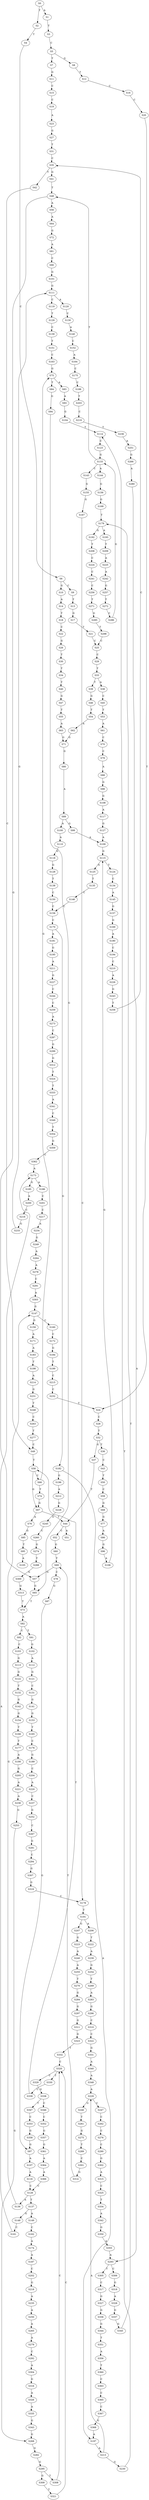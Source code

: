 strict digraph  {
	S0 -> S1 [ label = A ];
	S0 -> S2 [ label = T ];
	S1 -> S3 [ label = T ];
	S2 -> S4 [ label = T ];
	S3 -> S5 [ label = C ];
	S4 -> S6 [ label = C ];
	S5 -> S7 [ label = T ];
	S5 -> S8 [ label = G ];
	S6 -> S9 [ label = C ];
	S6 -> S10 [ label = G ];
	S7 -> S11 [ label = G ];
	S8 -> S12 [ label = T ];
	S9 -> S13 [ label = T ];
	S10 -> S14 [ label = A ];
	S11 -> S15 [ label = C ];
	S12 -> S16 [ label = C ];
	S13 -> S17 [ label = G ];
	S14 -> S18 [ label = T ];
	S15 -> S19 [ label = C ];
	S16 -> S20 [ label = C ];
	S17 -> S21 [ label = T ];
	S18 -> S22 [ label = C ];
	S19 -> S23 [ label = A ];
	S20 -> S24 [ label = T ];
	S21 -> S25 [ label = C ];
	S22 -> S26 [ label = G ];
	S23 -> S27 [ label = G ];
	S24 -> S28 [ label = C ];
	S25 -> S29 [ label = C ];
	S26 -> S30 [ label = T ];
	S27 -> S31 [ label = T ];
	S28 -> S32 [ label = T ];
	S29 -> S33 [ label = T ];
	S30 -> S34 [ label = T ];
	S31 -> S35 [ label = C ];
	S32 -> S36 [ label = T ];
	S32 -> S37 [ label = G ];
	S33 -> S38 [ label = A ];
	S33 -> S39 [ label = T ];
	S34 -> S40 [ label = T ];
	S35 -> S41 [ label = G ];
	S35 -> S42 [ label = T ];
	S36 -> S43 [ label = C ];
	S37 -> S44 [ label = T ];
	S38 -> S45 [ label = C ];
	S39 -> S46 [ label = G ];
	S40 -> S47 [ label = G ];
	S41 -> S48 [ label = T ];
	S42 -> S49 [ label = C ];
	S43 -> S50 [ label = T ];
	S44 -> S51 [ label = A ];
	S44 -> S52 [ label = C ];
	S45 -> S53 [ label = T ];
	S46 -> S54 [ label = T ];
	S47 -> S55 [ label = T ];
	S48 -> S56 [ label = A ];
	S48 -> S57 [ label = G ];
	S49 -> S58 [ label = T ];
	S50 -> S59 [ label = C ];
	S52 -> S60 [ label = G ];
	S53 -> S61 [ label = A ];
	S54 -> S62 [ label = A ];
	S55 -> S63 [ label = A ];
	S56 -> S64 [ label = A ];
	S57 -> S65 [ label = G ];
	S58 -> S66 [ label = C ];
	S58 -> S67 [ label = G ];
	S59 -> S68 [ label = G ];
	S60 -> S69 [ label = T ];
	S61 -> S70 [ label = C ];
	S62 -> S71 [ label = G ];
	S63 -> S71 [ label = G ];
	S64 -> S72 [ label = G ];
	S65 -> S73 [ label = T ];
	S66 -> S74 [ label = T ];
	S66 -> S75 [ label = G ];
	S67 -> S76 [ label = A ];
	S67 -> S44 [ label = T ];
	S68 -> S77 [ label = G ];
	S69 -> S78 [ label = C ];
	S69 -> S57 [ label = G ];
	S70 -> S79 [ label = C ];
	S71 -> S80 [ label = G ];
	S72 -> S81 [ label = A ];
	S73 -> S82 [ label = A ];
	S74 -> S67 [ label = G ];
	S75 -> S83 [ label = A ];
	S75 -> S84 [ label = T ];
	S76 -> S85 [ label = G ];
	S77 -> S86 [ label = A ];
	S78 -> S87 [ label = G ];
	S79 -> S88 [ label = A ];
	S80 -> S89 [ label = A ];
	S81 -> S90 [ label = C ];
	S82 -> S91 [ label = T ];
	S82 -> S92 [ label = C ];
	S83 -> S93 [ label = A ];
	S84 -> S94 [ label = G ];
	S85 -> S95 [ label = T ];
	S86 -> S96 [ label = G ];
	S87 -> S97 [ label = G ];
	S88 -> S98 [ label = G ];
	S89 -> S99 [ label = G ];
	S89 -> S100 [ label = A ];
	S90 -> S101 [ label = G ];
	S91 -> S102 [ label = G ];
	S92 -> S103 [ label = C ];
	S93 -> S104 [ label = G ];
	S94 -> S65 [ label = G ];
	S95 -> S105 [ label = A ];
	S96 -> S106 [ label = A ];
	S97 -> S107 [ label = A ];
	S98 -> S108 [ label = G ];
	S99 -> S109 [ label = A ];
	S100 -> S110 [ label = A ];
	S101 -> S111 [ label = G ];
	S102 -> S112 [ label = A ];
	S103 -> S113 [ label = G ];
	S104 -> S114 [ label = T ];
	S106 -> S115 [ label = G ];
	S107 -> S116 [ label = A ];
	S108 -> S117 [ label = A ];
	S109 -> S115 [ label = G ];
	S110 -> S118 [ label = G ];
	S111 -> S119 [ label = C ];
	S111 -> S120 [ label = A ];
	S112 -> S121 [ label = G ];
	S113 -> S122 [ label = G ];
	S114 -> S123 [ label = C ];
	S115 -> S124 [ label = T ];
	S115 -> S125 [ label = G ];
	S116 -> S126 [ label = C ];
	S117 -> S127 [ label = G ];
	S118 -> S128 [ label = G ];
	S119 -> S129 [ label = T ];
	S120 -> S130 [ label = C ];
	S121 -> S131 [ label = C ];
	S122 -> S132 [ label = T ];
	S123 -> S133 [ label = G ];
	S124 -> S134 [ label = C ];
	S125 -> S135 [ label = T ];
	S126 -> S136 [ label = A ];
	S126 -> S137 [ label = T ];
	S127 -> S109 [ label = A ];
	S128 -> S138 [ label = T ];
	S129 -> S139 [ label = C ];
	S130 -> S140 [ label = A ];
	S131 -> S141 [ label = G ];
	S132 -> S142 [ label = G ];
	S133 -> S143 [ label = C ];
	S133 -> S48 [ label = T ];
	S133 -> S144 [ label = A ];
	S134 -> S145 [ label = A ];
	S135 -> S146 [ label = C ];
	S136 -> S147 [ label = G ];
	S137 -> S148 [ label = G ];
	S137 -> S149 [ label = A ];
	S138 -> S150 [ label = C ];
	S139 -> S151 [ label = T ];
	S140 -> S152 [ label = C ];
	S141 -> S153 [ label = G ];
	S142 -> S154 [ label = G ];
	S143 -> S155 [ label = G ];
	S144 -> S156 [ label = G ];
	S145 -> S157 [ label = G ];
	S146 -> S158 [ label = C ];
	S147 -> S159 [ label = G ];
	S147 -> S160 [ label = C ];
	S148 -> S161 [ label = C ];
	S149 -> S162 [ label = C ];
	S150 -> S158 [ label = C ];
	S151 -> S163 [ label = C ];
	S152 -> S164 [ label = A ];
	S153 -> S165 [ label = T ];
	S154 -> S166 [ label = T ];
	S155 -> S167 [ label = G ];
	S156 -> S168 [ label = G ];
	S157 -> S169 [ label = G ];
	S158 -> S170 [ label = C ];
	S159 -> S171 [ label = A ];
	S160 -> S172 [ label = C ];
	S161 -> S173 [ label = A ];
	S162 -> S174 [ label = A ];
	S163 -> S75 [ label = G ];
	S164 -> S175 [ label = C ];
	S165 -> S176 [ label = C ];
	S166 -> S177 [ label = T ];
	S167 -> S178 [ label = C ];
	S168 -> S179 [ label = T ];
	S169 -> S180 [ label = A ];
	S170 -> S181 [ label = A ];
	S170 -> S182 [ label = G ];
	S171 -> S183 [ label = A ];
	S172 -> S184 [ label = G ];
	S173 -> S185 [ label = G ];
	S173 -> S186 [ label = A ];
	S174 -> S187 [ label = A ];
	S175 -> S188 [ label = C ];
	S176 -> S189 [ label = G ];
	S177 -> S190 [ label = A ];
	S178 -> S191 [ label = T ];
	S179 -> S192 [ label = G ];
	S179 -> S193 [ label = A ];
	S180 -> S194 [ label = C ];
	S181 -> S195 [ label = G ];
	S182 -> S196 [ label = G ];
	S182 -> S197 [ label = A ];
	S183 -> S198 [ label = T ];
	S184 -> S199 [ label = T ];
	S185 -> S200 [ label = A ];
	S186 -> S201 [ label = C ];
	S187 -> S202 [ label = C ];
	S188 -> S203 [ label = T ];
	S189 -> S204 [ label = C ];
	S190 -> S205 [ label = G ];
	S191 -> S206 [ label = A ];
	S191 -> S207 [ label = G ];
	S192 -> S208 [ label = T ];
	S193 -> S209 [ label = T ];
	S194 -> S210 [ label = C ];
	S195 -> S211 [ label = A ];
	S196 -> S212 [ label = A ];
	S197 -> S213 [ label = A ];
	S198 -> S214 [ label = A ];
	S199 -> S215 [ label = C ];
	S200 -> S216 [ label = C ];
	S201 -> S217 [ label = C ];
	S202 -> S218 [ label = G ];
	S203 -> S219 [ label = C ];
	S204 -> S220 [ label = A ];
	S205 -> S221 [ label = A ];
	S206 -> S222 [ label = T ];
	S207 -> S223 [ label = G ];
	S208 -> S224 [ label = C ];
	S209 -> S225 [ label = A ];
	S210 -> S226 [ label = A ];
	S211 -> S227 [ label = G ];
	S212 -> S228 [ label = G ];
	S213 -> S229 [ label = A ];
	S213 -> S230 [ label = G ];
	S214 -> S231 [ label = G ];
	S215 -> S232 [ label = C ];
	S216 -> S233 [ label = G ];
	S217 -> S234 [ label = A ];
	S218 -> S235 [ label = A ];
	S219 -> S236 [ label = T ];
	S220 -> S237 [ label = C ];
	S221 -> S238 [ label = A ];
	S222 -> S239 [ label = A ];
	S223 -> S240 [ label = A ];
	S224 -> S241 [ label = C ];
	S225 -> S242 [ label = A ];
	S226 -> S243 [ label = G ];
	S227 -> S244 [ label = C ];
	S228 -> S245 [ label = G ];
	S229 -> S246 [ label = G ];
	S229 -> S247 [ label = C ];
	S230 -> S114 [ label = T ];
	S231 -> S248 [ label = T ];
	S232 -> S24 [ label = T ];
	S233 -> S111 [ label = G ];
	S234 -> S249 [ label = G ];
	S235 -> S250 [ label = A ];
	S236 -> S251 [ label = A ];
	S237 -> S252 [ label = G ];
	S238 -> S253 [ label = G ];
	S239 -> S254 [ label = G ];
	S240 -> S255 [ label = A ];
	S241 -> S256 [ label = C ];
	S242 -> S257 [ label = G ];
	S243 -> S258 [ label = T ];
	S244 -> S259 [ label = C ];
	S245 -> S260 [ label = C ];
	S246 -> S261 [ label = T ];
	S247 -> S262 [ label = C ];
	S248 -> S263 [ label = C ];
	S249 -> S264 [ label = A ];
	S250 -> S265 [ label = A ];
	S251 -> S266 [ label = G ];
	S252 -> S267 [ label = C ];
	S253 -> S268 [ label = G ];
	S254 -> S269 [ label = T ];
	S255 -> S270 [ label = T ];
	S256 -> S271 [ label = T ];
	S257 -> S272 [ label = T ];
	S258 -> S35 [ label = C ];
	S259 -> S273 [ label = A ];
	S260 -> S274 [ label = G ];
	S261 -> S275 [ label = G ];
	S262 -> S276 [ label = C ];
	S263 -> S277 [ label = T ];
	S264 -> S278 [ label = A ];
	S265 -> S279 [ label = A ];
	S266 -> S280 [ label = A ];
	S267 -> S281 [ label = G ];
	S268 -> S282 [ label = G ];
	S269 -> S283 [ label = A ];
	S270 -> S284 [ label = G ];
	S271 -> S285 [ label = G ];
	S272 -> S286 [ label = C ];
	S273 -> S287 [ label = C ];
	S274 -> S288 [ label = T ];
	S275 -> S289 [ label = T ];
	S276 -> S290 [ label = C ];
	S277 -> S49 [ label = C ];
	S278 -> S291 [ label = C ];
	S279 -> S292 [ label = C ];
	S280 -> S293 [ label = A ];
	S281 -> S294 [ label = C ];
	S282 -> S295 [ label = G ];
	S283 -> S296 [ label = G ];
	S284 -> S297 [ label = G ];
	S285 -> S298 [ label = T ];
	S286 -> S133 [ label = G ];
	S287 -> S299 [ label = G ];
	S288 -> S300 [ label = G ];
	S289 -> S301 [ label = C ];
	S290 -> S302 [ label = G ];
	S291 -> S303 [ label = A ];
	S292 -> S304 [ label = A ];
	S293 -> S305 [ label = T ];
	S293 -> S306 [ label = C ];
	S294 -> S307 [ label = G ];
	S295 -> S308 [ label = T ];
	S295 -> S309 [ label = G ];
	S296 -> S310 [ label = C ];
	S297 -> S311 [ label = G ];
	S298 -> S25 [ label = C ];
	S299 -> S312 [ label = G ];
	S300 -> S313 [ label = G ];
	S301 -> S314 [ label = G ];
	S302 -> S315 [ label = A ];
	S303 -> S147 [ label = G ];
	S304 -> S316 [ label = G ];
	S305 -> S317 [ label = C ];
	S306 -> S318 [ label = G ];
	S307 -> S319 [ label = G ];
	S308 -> S320 [ label = C ];
	S309 -> S321 [ label = T ];
	S310 -> S322 [ label = C ];
	S311 -> S323 [ label = G ];
	S312 -> S324 [ label = T ];
	S313 -> S73 [ label = T ];
	S314 -> S69 [ label = T ];
	S315 -> S325 [ label = C ];
	S316 -> S326 [ label = A ];
	S317 -> S327 [ label = G ];
	S318 -> S328 [ label = A ];
	S319 -> S178 [ label = C ];
	S320 -> S329 [ label = C ];
	S320 -> S330 [ label = T ];
	S321 -> S320 [ label = C ];
	S322 -> S331 [ label = G ];
	S323 -> S332 [ label = T ];
	S324 -> S333 [ label = T ];
	S325 -> S334 [ label = T ];
	S326 -> S335 [ label = A ];
	S327 -> S336 [ label = G ];
	S328 -> S337 [ label = G ];
	S329 -> S338 [ label = G ];
	S330 -> S339 [ label = C ];
	S331 -> S340 [ label = A ];
	S332 -> S320 [ label = C ];
	S333 -> S341 [ label = A ];
	S334 -> S342 [ label = A ];
	S335 -> S343 [ label = G ];
	S336 -> S344 [ label = G ];
	S337 -> S345 [ label = G ];
	S338 -> S346 [ label = C ];
	S338 -> S347 [ label = T ];
	S339 -> S58 [ label = T ];
	S340 -> S348 [ label = A ];
	S341 -> S349 [ label = C ];
	S342 -> S350 [ label = G ];
	S343 -> S268 [ label = G ];
	S344 -> S351 [ label = T ];
	S345 -> S179 [ label = T ];
	S346 -> S352 [ label = C ];
	S347 -> S353 [ label = C ];
	S348 -> S229 [ label = A ];
	S349 -> S354 [ label = T ];
	S350 -> S355 [ label = A ];
	S351 -> S356 [ label = A ];
	S352 -> S357 [ label = G ];
	S353 -> S358 [ label = G ];
	S354 -> S359 [ label = G ];
	S355 -> S293 [ label = A ];
	S356 -> S360 [ label = T ];
	S357 -> S361 [ label = G ];
	S358 -> S97 [ label = G ];
	S359 -> S362 [ label = C ];
	S360 -> S363 [ label = C ];
	S361 -> S364 [ label = A ];
	S362 -> S173 [ label = A ];
	S363 -> S365 [ label = C ];
	S364 -> S366 [ label = A ];
	S365 -> S367 [ label = C ];
	S366 -> S126 [ label = C ];
	S367 -> S368 [ label = G ];
	S368 -> S197 [ label = A ];
}
